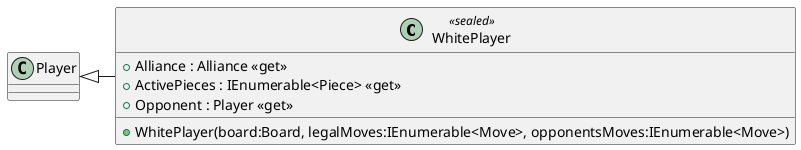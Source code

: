 @startuml
class WhitePlayer <<sealed>> {
    + Alliance : Alliance <<get>>
    + ActivePieces : IEnumerable<Piece> <<get>>
    + Opponent : Player <<get>>
    + WhitePlayer(board:Board, legalMoves:IEnumerable<Move>, opponentsMoves:IEnumerable<Move>)
}
Player <|- WhitePlayer
@enduml
